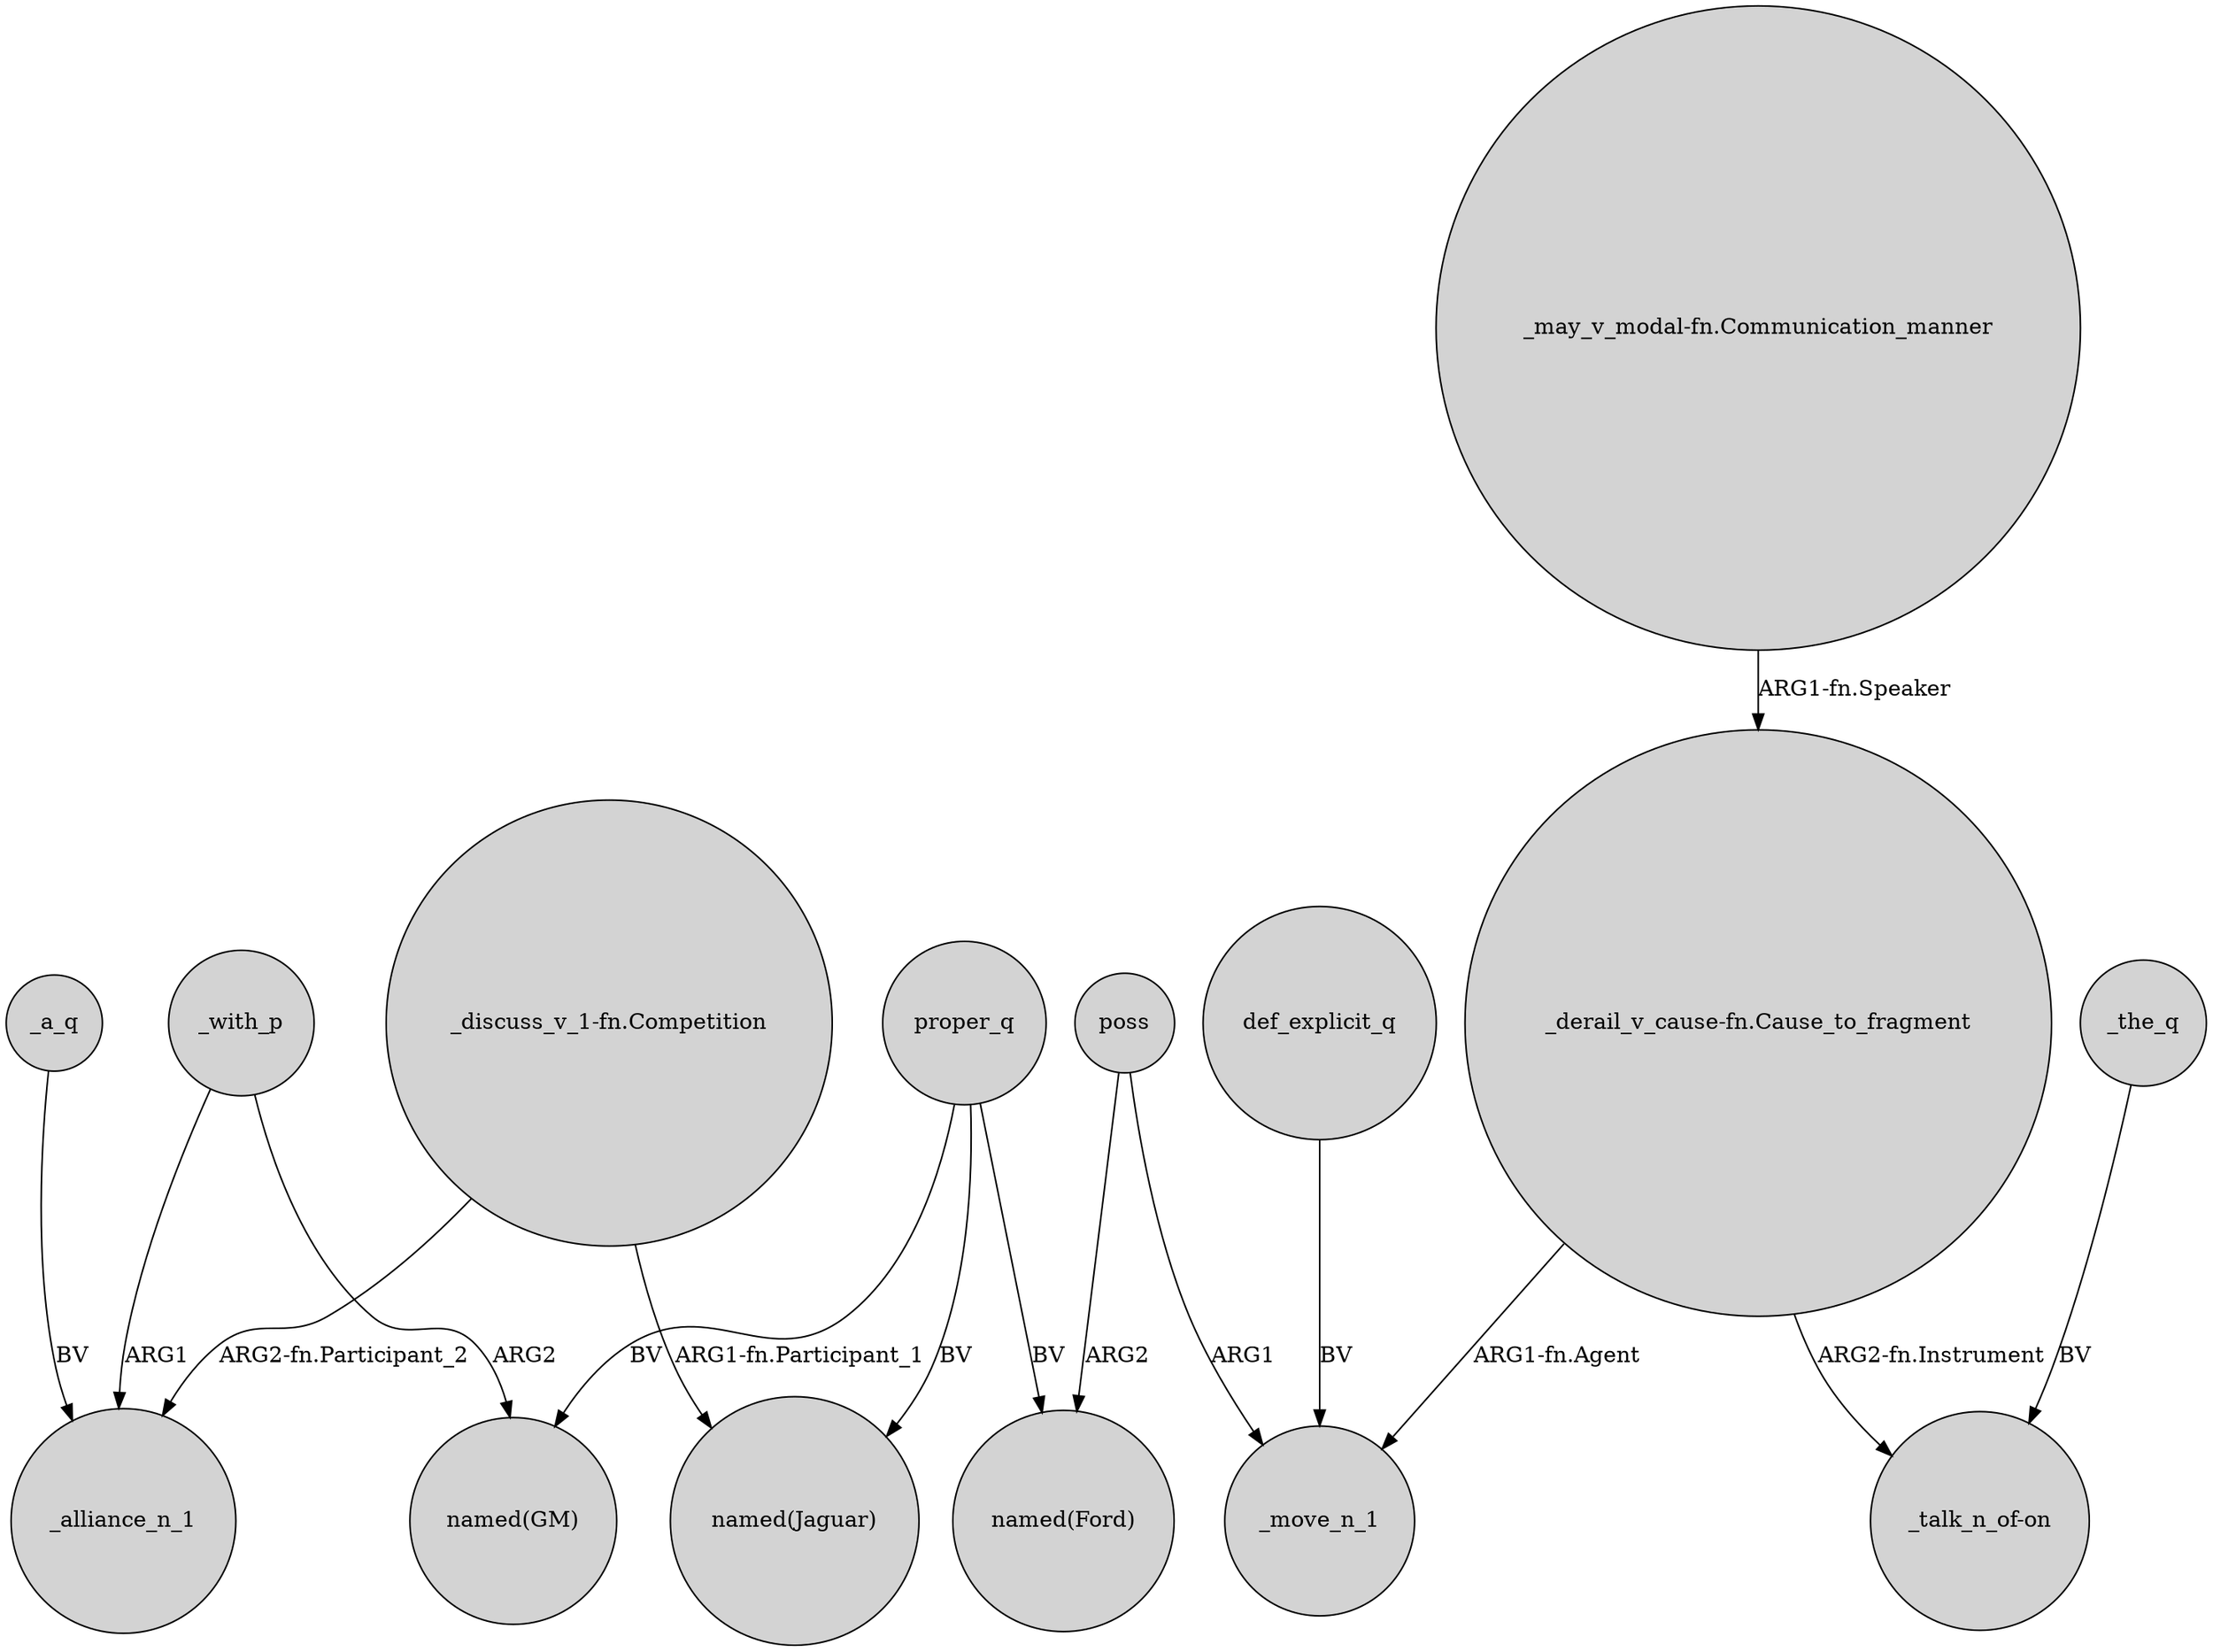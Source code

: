 digraph {
	node [shape=circle style=filled]
	proper_q -> "named(GM)" [label=BV]
	_the_q -> "_talk_n_of-on" [label=BV]
	poss -> _move_n_1 [label=ARG1]
	_with_p -> _alliance_n_1 [label=ARG1]
	proper_q -> "named(Ford)" [label=BV]
	proper_q -> "named(Jaguar)" [label=BV]
	"_derail_v_cause-fn.Cause_to_fragment" -> _move_n_1 [label="ARG1-fn.Agent"]
	_a_q -> _alliance_n_1 [label=BV]
	"_discuss_v_1-fn.Competition" -> _alliance_n_1 [label="ARG2-fn.Participant_2"]
	"_discuss_v_1-fn.Competition" -> "named(Jaguar)" [label="ARG1-fn.Participant_1"]
	"_derail_v_cause-fn.Cause_to_fragment" -> "_talk_n_of-on" [label="ARG2-fn.Instrument"]
	poss -> "named(Ford)" [label=ARG2]
	def_explicit_q -> _move_n_1 [label=BV]
	_with_p -> "named(GM)" [label=ARG2]
	"_may_v_modal-fn.Communication_manner" -> "_derail_v_cause-fn.Cause_to_fragment" [label="ARG1-fn.Speaker"]
}
